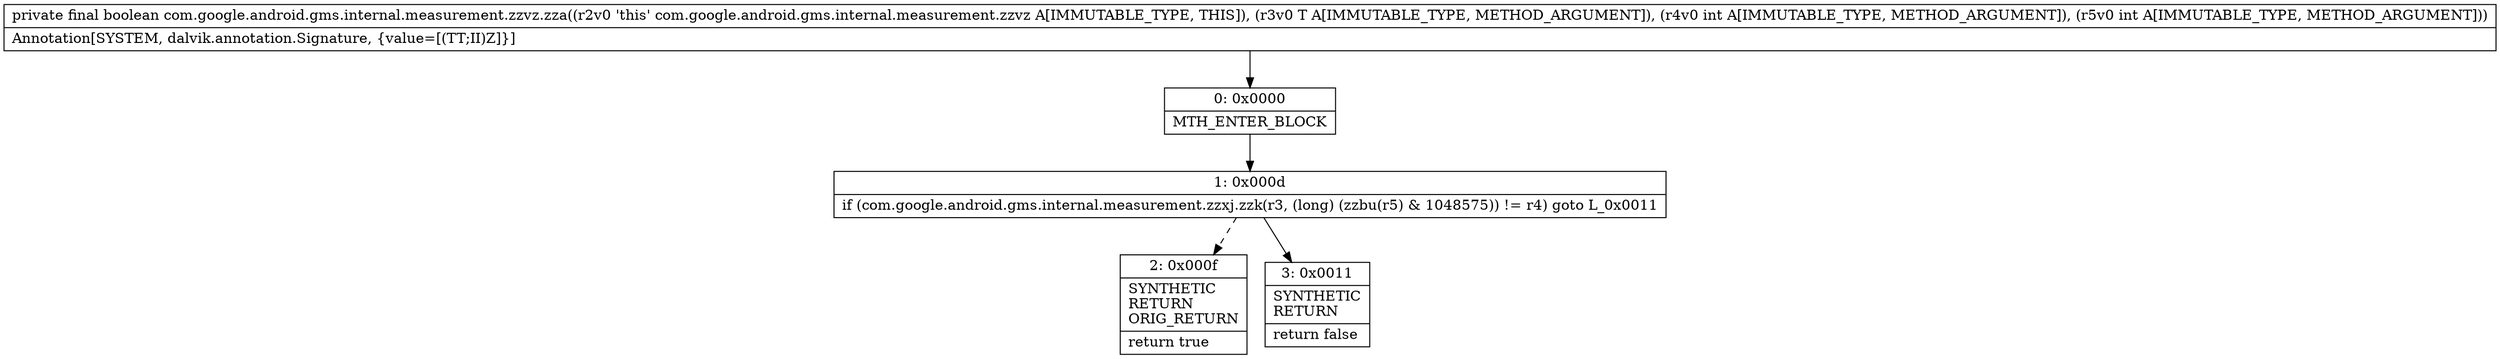 digraph "CFG forcom.google.android.gms.internal.measurement.zzvz.zza(Ljava\/lang\/Object;II)Z" {
Node_0 [shape=record,label="{0\:\ 0x0000|MTH_ENTER_BLOCK\l}"];
Node_1 [shape=record,label="{1\:\ 0x000d|if (com.google.android.gms.internal.measurement.zzxj.zzk(r3, (long) (zzbu(r5) & 1048575)) != r4) goto L_0x0011\l}"];
Node_2 [shape=record,label="{2\:\ 0x000f|SYNTHETIC\lRETURN\lORIG_RETURN\l|return true\l}"];
Node_3 [shape=record,label="{3\:\ 0x0011|SYNTHETIC\lRETURN\l|return false\l}"];
MethodNode[shape=record,label="{private final boolean com.google.android.gms.internal.measurement.zzvz.zza((r2v0 'this' com.google.android.gms.internal.measurement.zzvz A[IMMUTABLE_TYPE, THIS]), (r3v0 T A[IMMUTABLE_TYPE, METHOD_ARGUMENT]), (r4v0 int A[IMMUTABLE_TYPE, METHOD_ARGUMENT]), (r5v0 int A[IMMUTABLE_TYPE, METHOD_ARGUMENT]))  | Annotation[SYSTEM, dalvik.annotation.Signature, \{value=[(TT;II)Z]\}]\l}"];
MethodNode -> Node_0;
Node_0 -> Node_1;
Node_1 -> Node_2[style=dashed];
Node_1 -> Node_3;
}

